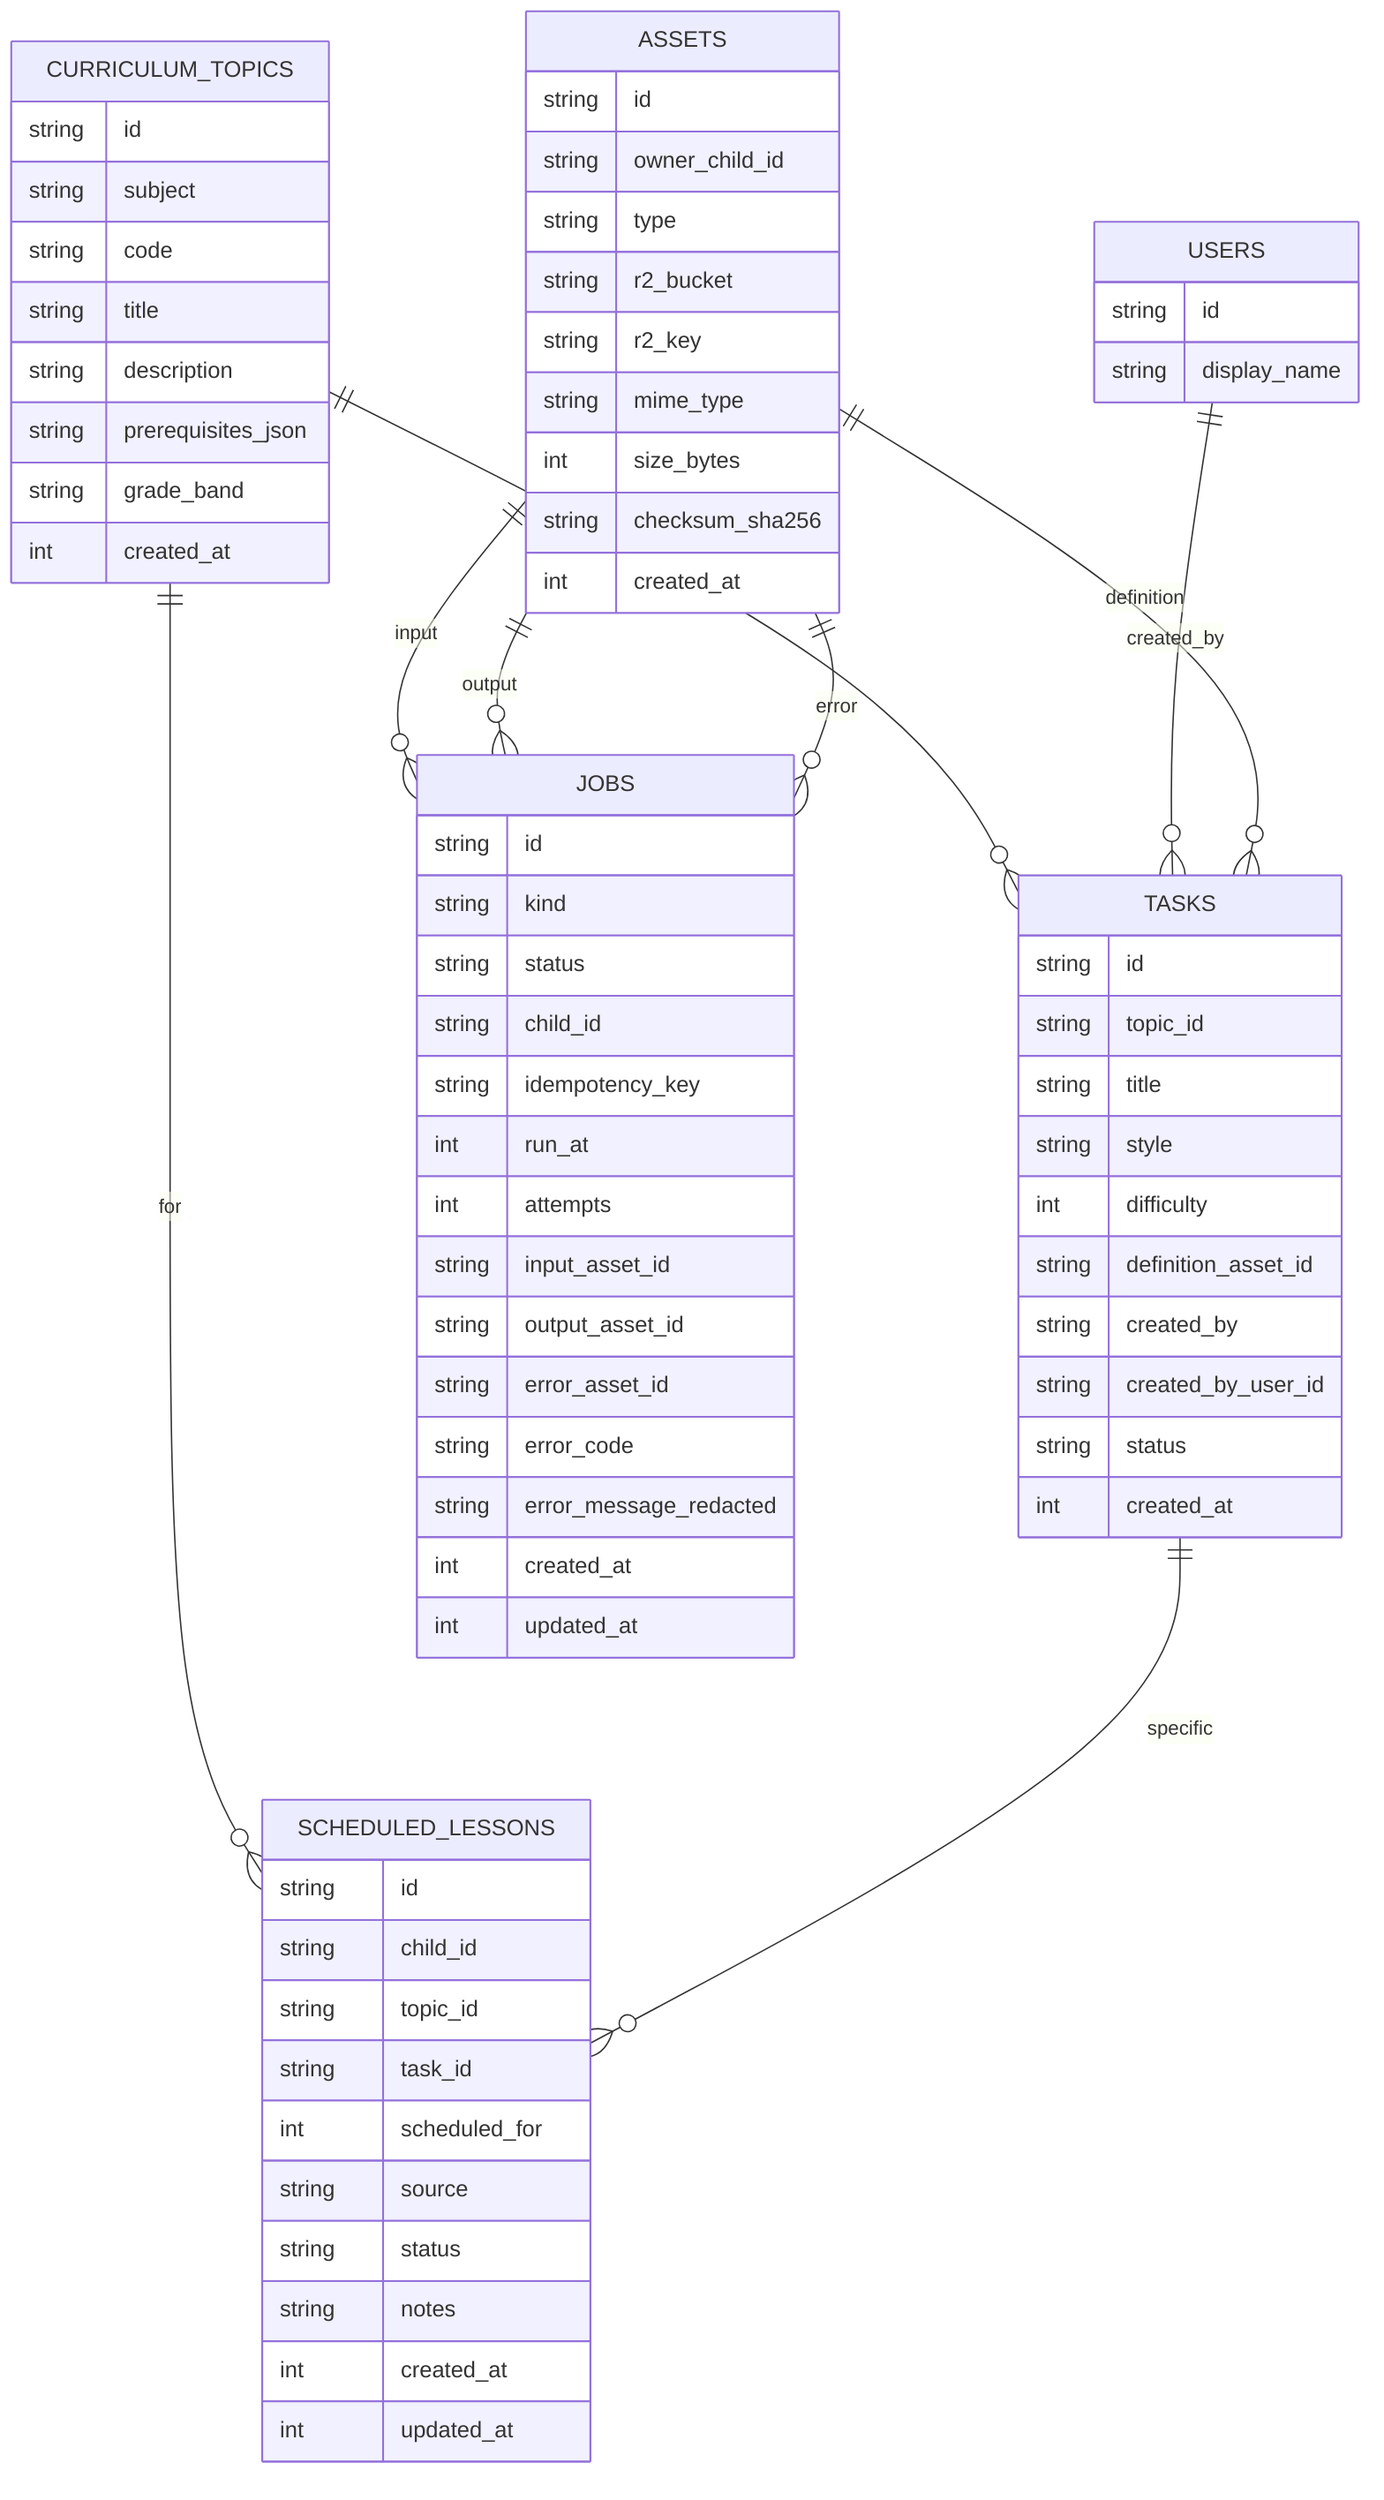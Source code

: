 %% Domain: Task & Lessons Creation
erDiagram
    CURRICULUM_TOPICS {
        string id
        string subject
        string code
        string title
        string description
        string prerequisites_json
        string grade_band
        int created_at
    }

    TASKS {
        string id
        string topic_id
        string title
        string style
        int difficulty
        string definition_asset_id
        string created_by
        string created_by_user_id
        string status
        int created_at
    }

    ASSETS {
        string id
        string owner_child_id
        string type
        string r2_bucket
        string r2_key
        string mime_type
        int size_bytes
        string checksum_sha256
        int created_at
    }

    JOBS {
        string id
        string kind
        string status
        string child_id
        string idempotency_key
        int run_at
        int attempts
        string input_asset_id
        string output_asset_id
        string error_asset_id
        string error_code
        string error_message_redacted
        int created_at
        int updated_at
    }

    SCHEDULED_LESSONS {
        string id
        string child_id
        string topic_id
        string task_id
        int scheduled_for
        string source
        string status
        string notes
        int created_at
        int updated_at
    }

    USERS {
        string id
        string display_name
    }

    CURRICULUM_TOPICS ||--o{ TASKS : has
    USERS ||--o{ TASKS : created_by
    ASSETS ||--o{ TASKS : definition

    CURRICULUM_TOPICS ||--o{ SCHEDULED_LESSONS : for
    TASKS ||--o{ SCHEDULED_LESSONS : specific

    ASSETS ||--o{ JOBS : input
    ASSETS ||--o{ JOBS : output
    ASSETS ||--o{ JOBS : error